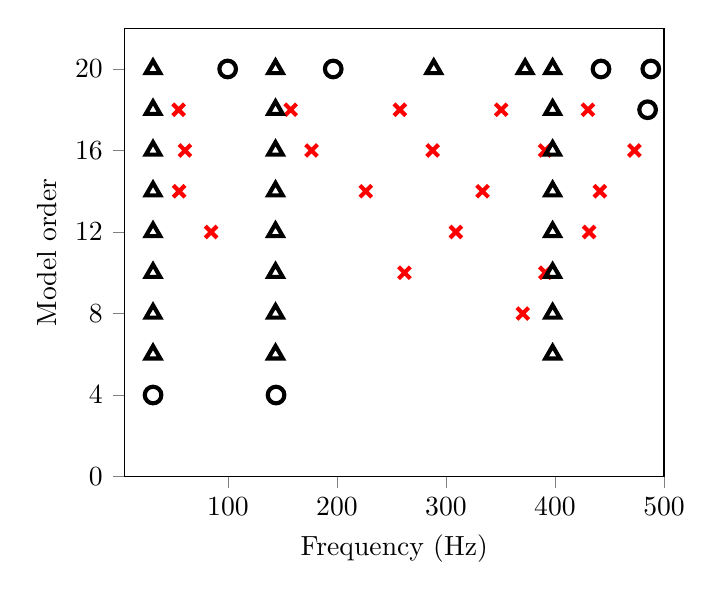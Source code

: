 % This file was created by matplotlib2tikz v0.6.13.
\begin{tikzpicture}

\begin{axis}[
xlabel={Frequency (Hz)},
ylabel={Model order},
xmin=5, xmax=500,
ymin=0, ymax=22,
xtick={0,100,200,300,400,500},
ytick={0,4,8,12,16,20},
minor xtick={},
minor ytick={},
tick align=outside,
tick pos=left,
x grid style={lightgray!92.026!black},
y grid style={lightgray!92.026!black}
]
\addplot [line width=1.5pt, red, mark=x, mark size=3, mark options={solid}, only marks, forget plot]
table {%
60.557 16
176.648 16
287.805 16
390.872 16
472.862 16
54.756 18
157.597 18
257.685 18
350.666 18
430.238 18
370.438 8
261.925 10
391.196 10
84.586 12
309.075 12
431.267 12
55.258 14
226.432 14
333.552 14
441.166 14
};
\addplot [line width=1.5pt, black, mark=*, mark size=3, mark options={solid,fill opacity=0}, only marks, forget plot]
table {%
484.949 18
31.314 4
144.13 4
99.746 20
196.56 20
442.213 20
487.885 20
};
\addplot [line width=1.5pt, black, mark=triangle, mark size=3, mark options={solid,fill opacity=0}, only marks, forget plot]
table {%
31.28 16
143.637 16
397.815 16
31.28 18
143.637 18
397.815 18
31.28 6
143.637 6
397.815 6
31.28 8
143.637 8
397.815 8
31.28 20
143.637 20
288.766 20
372.595 20
397.815 20
31.28 10
143.637 10
397.815 10
31.28 12
143.637 12
397.815 12
31.28 14
143.637 14
397.815 14
};


\end{axis}

\end{tikzpicture}

